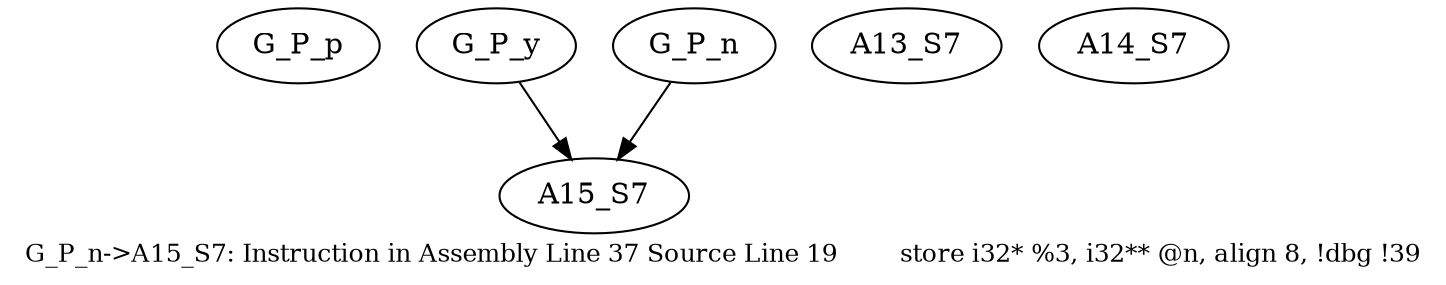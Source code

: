 digraph{
	node [ ]
	edge [ ]
	G_P_p [ ]
	G_P_y [ ]
	G_P_n [ ]
	A13_S7 [ ]
	A14_S7 [ ]
	A15_S7 [ ]
	G_P_y -> A15_S7 [ ]
	G_P_n -> A15_S7 [ ]
	label = "G_P_n->A15_S7: Instruction in Assembly Line 37 Source Line 19	store i32* %3, i32** @n, align 8, !dbg !39"	fontsize = "12"
}